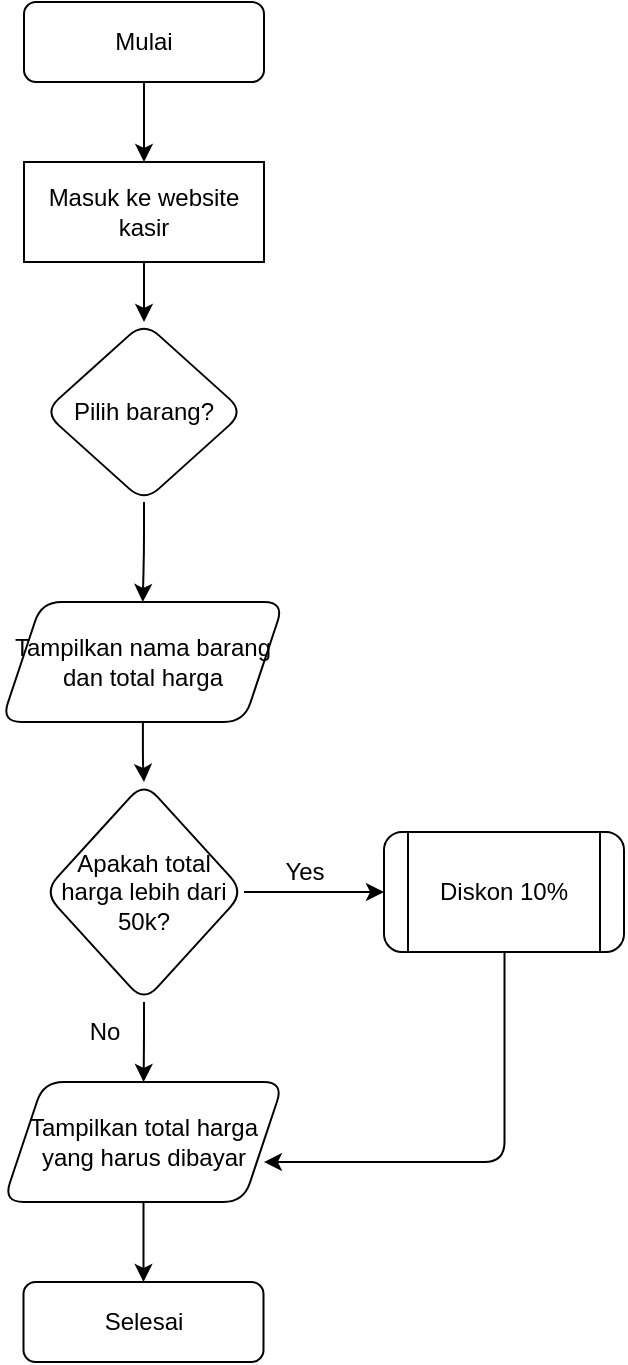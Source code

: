 <mxfile version="24.0.7" type="github">
  <diagram name="Page-1" id="v143_mG6zxY0qlkmoOiq">
    <mxGraphModel dx="1354" dy="735" grid="1" gridSize="10" guides="1" tooltips="1" connect="1" arrows="1" fold="1" page="1" pageScale="1" pageWidth="850" pageHeight="1100" math="0" shadow="0">
      <root>
        <mxCell id="0" />
        <mxCell id="1" parent="0" />
        <mxCell id="7_so6qPK635BBxqgbjLo-6" style="edgeStyle=orthogonalEdgeStyle;rounded=1;orthogonalLoop=1;jettySize=auto;html=1;entryX=0.5;entryY=0;entryDx=0;entryDy=0;" edge="1" parent="1" source="7_so6qPK635BBxqgbjLo-1" target="7_so6qPK635BBxqgbjLo-2">
          <mxGeometry relative="1" as="geometry" />
        </mxCell>
        <mxCell id="7_so6qPK635BBxqgbjLo-1" value="Mulai" style="rounded=1;whiteSpace=wrap;html=1;" vertex="1" parent="1">
          <mxGeometry x="200" y="60" width="120" height="40" as="geometry" />
        </mxCell>
        <mxCell id="7_so6qPK635BBxqgbjLo-5" style="edgeStyle=orthogonalEdgeStyle;rounded=1;orthogonalLoop=1;jettySize=auto;html=1;" edge="1" parent="1" source="7_so6qPK635BBxqgbjLo-2" target="7_so6qPK635BBxqgbjLo-4">
          <mxGeometry relative="1" as="geometry" />
        </mxCell>
        <mxCell id="7_so6qPK635BBxqgbjLo-2" value="Masuk ke website kasir" style="rounded=1;whiteSpace=wrap;html=1;arcSize=0;" vertex="1" parent="1">
          <mxGeometry x="200" y="140" width="120" height="50" as="geometry" />
        </mxCell>
        <mxCell id="7_so6qPK635BBxqgbjLo-9" style="edgeStyle=orthogonalEdgeStyle;rounded=1;orthogonalLoop=1;jettySize=auto;html=1;entryX=0.5;entryY=0;entryDx=0;entryDy=0;" edge="1" parent="1" source="7_so6qPK635BBxqgbjLo-4" target="7_so6qPK635BBxqgbjLo-8">
          <mxGeometry relative="1" as="geometry" />
        </mxCell>
        <mxCell id="7_so6qPK635BBxqgbjLo-4" value="Pilih barang?" style="rhombus;whiteSpace=wrap;html=1;rounded=1;" vertex="1" parent="1">
          <mxGeometry x="210" y="220" width="100" height="90" as="geometry" />
        </mxCell>
        <mxCell id="7_so6qPK635BBxqgbjLo-17" style="edgeStyle=orthogonalEdgeStyle;rounded=1;orthogonalLoop=1;jettySize=auto;html=1;entryX=0.5;entryY=0;entryDx=0;entryDy=0;" edge="1" parent="1" source="7_so6qPK635BBxqgbjLo-8" target="7_so6qPK635BBxqgbjLo-10">
          <mxGeometry relative="1" as="geometry" />
        </mxCell>
        <mxCell id="7_so6qPK635BBxqgbjLo-8" value="Tampilkan nama barang dan total harga" style="shape=parallelogram;perimeter=parallelogramPerimeter;whiteSpace=wrap;html=1;fixedSize=1;rounded=1;" vertex="1" parent="1">
          <mxGeometry x="188.75" y="360" width="141.25" height="60" as="geometry" />
        </mxCell>
        <mxCell id="7_so6qPK635BBxqgbjLo-13" style="edgeStyle=orthogonalEdgeStyle;rounded=1;orthogonalLoop=1;jettySize=auto;html=1;" edge="1" parent="1" source="7_so6qPK635BBxqgbjLo-10" target="7_so6qPK635BBxqgbjLo-11">
          <mxGeometry relative="1" as="geometry" />
        </mxCell>
        <mxCell id="7_so6qPK635BBxqgbjLo-14" style="edgeStyle=orthogonalEdgeStyle;rounded=1;orthogonalLoop=1;jettySize=auto;html=1;entryX=0;entryY=0.5;entryDx=0;entryDy=0;" edge="1" parent="1" source="7_so6qPK635BBxqgbjLo-10" target="7_so6qPK635BBxqgbjLo-15">
          <mxGeometry relative="1" as="geometry">
            <mxPoint x="360.0" y="505" as="targetPoint" />
          </mxGeometry>
        </mxCell>
        <mxCell id="7_so6qPK635BBxqgbjLo-10" value="Apakah total harga lebih dari 50k?" style="rhombus;whiteSpace=wrap;html=1;rounded=1;" vertex="1" parent="1">
          <mxGeometry x="210" y="450" width="100" height="110" as="geometry" />
        </mxCell>
        <mxCell id="7_so6qPK635BBxqgbjLo-20" style="edgeStyle=orthogonalEdgeStyle;rounded=1;orthogonalLoop=1;jettySize=auto;html=1;entryX=0.5;entryY=0;entryDx=0;entryDy=0;" edge="1" parent="1" source="7_so6qPK635BBxqgbjLo-11" target="7_so6qPK635BBxqgbjLo-22">
          <mxGeometry relative="1" as="geometry">
            <mxPoint x="259.8" y="670" as="targetPoint" />
          </mxGeometry>
        </mxCell>
        <mxCell id="7_so6qPK635BBxqgbjLo-11" value="Tampilkan total harga yang harus dibayar" style="shape=parallelogram;perimeter=parallelogramPerimeter;whiteSpace=wrap;html=1;fixedSize=1;rounded=1;" vertex="1" parent="1">
          <mxGeometry x="189.75" y="600" width="140" height="60" as="geometry" />
        </mxCell>
        <mxCell id="7_so6qPK635BBxqgbjLo-16" style="edgeStyle=elbowEdgeStyle;rounded=1;orthogonalLoop=1;jettySize=auto;html=1;entryX=0.93;entryY=0.667;entryDx=0;entryDy=0;entryPerimeter=0;" edge="1" parent="1" target="7_so6qPK635BBxqgbjLo-11">
          <mxGeometry relative="1" as="geometry">
            <mxPoint x="340" y="630" as="targetPoint" />
            <mxPoint x="440.25" y="535" as="sourcePoint" />
            <Array as="points">
              <mxPoint x="440.25" y="600" />
            </Array>
          </mxGeometry>
        </mxCell>
        <mxCell id="7_so6qPK635BBxqgbjLo-15" value="Diskon 10%" style="shape=process;whiteSpace=wrap;html=1;backgroundOutline=1;rounded=1;" vertex="1" parent="1">
          <mxGeometry x="380" y="475" width="120" height="60" as="geometry" />
        </mxCell>
        <mxCell id="7_so6qPK635BBxqgbjLo-18" value="Yes" style="text;html=1;align=center;verticalAlign=middle;resizable=0;points=[];autosize=1;strokeColor=none;fillColor=none;rounded=1;" vertex="1" parent="1">
          <mxGeometry x="320" y="480" width="40" height="30" as="geometry" />
        </mxCell>
        <mxCell id="7_so6qPK635BBxqgbjLo-19" value="No" style="text;html=1;align=center;verticalAlign=middle;resizable=0;points=[];autosize=1;strokeColor=none;fillColor=none;rounded=1;" vertex="1" parent="1">
          <mxGeometry x="220" y="560" width="40" height="30" as="geometry" />
        </mxCell>
        <mxCell id="7_so6qPK635BBxqgbjLo-22" value="Selesai" style="rounded=1;whiteSpace=wrap;html=1;" vertex="1" parent="1">
          <mxGeometry x="199.75" y="700" width="120" height="40" as="geometry" />
        </mxCell>
      </root>
    </mxGraphModel>
  </diagram>
</mxfile>
